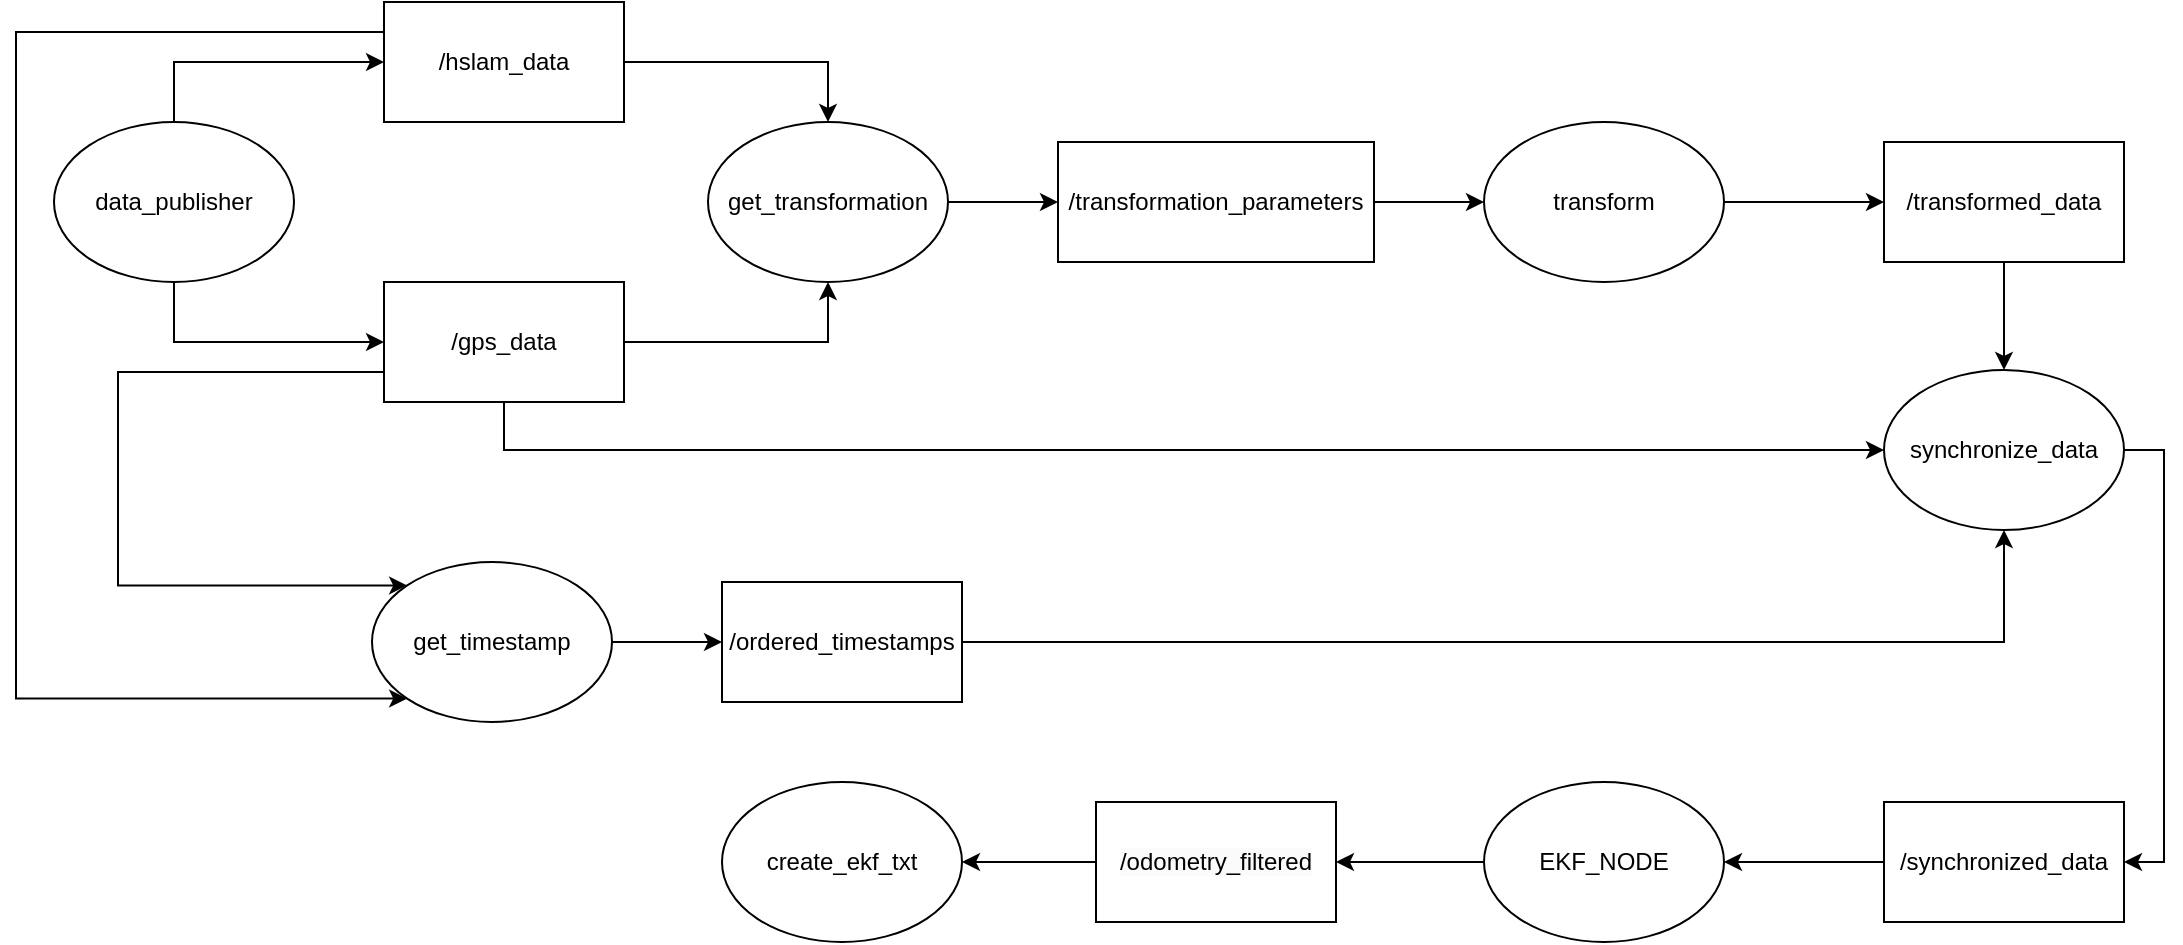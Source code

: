 <mxfile version="24.5.4" type="device">
  <diagram name="Page-1" id="KhE-K2PRzI3YNJ65aeja">
    <mxGraphModel dx="1135" dy="633" grid="0" gridSize="10" guides="1" tooltips="1" connect="1" arrows="1" fold="1" page="1" pageScale="1" pageWidth="1920" pageHeight="1200" math="0" shadow="0">
      <root>
        <mxCell id="0" />
        <mxCell id="1" parent="0" />
        <mxCell id="VWrq2o7tR5_wsKOVZ6nu-3" style="edgeStyle=orthogonalEdgeStyle;rounded=0;orthogonalLoop=1;jettySize=auto;html=1;exitX=0.5;exitY=0;exitDx=0;exitDy=0;entryX=0;entryY=0.5;entryDx=0;entryDy=0;" edge="1" parent="1" source="VWrq2o7tR5_wsKOVZ6nu-1" target="VWrq2o7tR5_wsKOVZ6nu-2">
          <mxGeometry relative="1" as="geometry" />
        </mxCell>
        <mxCell id="VWrq2o7tR5_wsKOVZ6nu-1" value="data_publisher" style="ellipse;whiteSpace=wrap;html=1;" vertex="1" parent="1">
          <mxGeometry x="72" y="538" width="120" height="80" as="geometry" />
        </mxCell>
        <mxCell id="VWrq2o7tR5_wsKOVZ6nu-8" style="edgeStyle=orthogonalEdgeStyle;rounded=0;orthogonalLoop=1;jettySize=auto;html=1;exitX=0;exitY=0.25;exitDx=0;exitDy=0;entryX=0;entryY=1;entryDx=0;entryDy=0;" edge="1" parent="1" source="VWrq2o7tR5_wsKOVZ6nu-2" target="VWrq2o7tR5_wsKOVZ6nu-6">
          <mxGeometry relative="1" as="geometry">
            <Array as="points">
              <mxPoint x="53" y="493" />
              <mxPoint x="53" y="826" />
            </Array>
          </mxGeometry>
        </mxCell>
        <mxCell id="VWrq2o7tR5_wsKOVZ6nu-15" style="edgeStyle=orthogonalEdgeStyle;rounded=0;orthogonalLoop=1;jettySize=auto;html=1;exitX=1;exitY=0.5;exitDx=0;exitDy=0;entryX=0.5;entryY=0;entryDx=0;entryDy=0;" edge="1" parent="1" source="VWrq2o7tR5_wsKOVZ6nu-2" target="VWrq2o7tR5_wsKOVZ6nu-13">
          <mxGeometry relative="1" as="geometry" />
        </mxCell>
        <mxCell id="VWrq2o7tR5_wsKOVZ6nu-2" value="/hslam_data" style="rounded=0;whiteSpace=wrap;html=1;" vertex="1" parent="1">
          <mxGeometry x="237" y="478" width="120" height="60" as="geometry" />
        </mxCell>
        <mxCell id="VWrq2o7tR5_wsKOVZ6nu-9" style="edgeStyle=orthogonalEdgeStyle;rounded=0;orthogonalLoop=1;jettySize=auto;html=1;exitX=0;exitY=0.75;exitDx=0;exitDy=0;entryX=0;entryY=0;entryDx=0;entryDy=0;" edge="1" parent="1" source="VWrq2o7tR5_wsKOVZ6nu-4" target="VWrq2o7tR5_wsKOVZ6nu-6">
          <mxGeometry relative="1" as="geometry">
            <Array as="points">
              <mxPoint x="104" y="663" />
              <mxPoint x="104" y="770" />
            </Array>
          </mxGeometry>
        </mxCell>
        <mxCell id="VWrq2o7tR5_wsKOVZ6nu-16" style="edgeStyle=orthogonalEdgeStyle;rounded=0;orthogonalLoop=1;jettySize=auto;html=1;exitX=1;exitY=0.5;exitDx=0;exitDy=0;entryX=0.5;entryY=1;entryDx=0;entryDy=0;" edge="1" parent="1" source="VWrq2o7tR5_wsKOVZ6nu-4" target="VWrq2o7tR5_wsKOVZ6nu-13">
          <mxGeometry relative="1" as="geometry" />
        </mxCell>
        <mxCell id="VWrq2o7tR5_wsKOVZ6nu-25" style="edgeStyle=orthogonalEdgeStyle;rounded=0;orthogonalLoop=1;jettySize=auto;html=1;exitX=0.5;exitY=1;exitDx=0;exitDy=0;entryX=0;entryY=0.5;entryDx=0;entryDy=0;" edge="1" parent="1" source="VWrq2o7tR5_wsKOVZ6nu-4" target="VWrq2o7tR5_wsKOVZ6nu-23">
          <mxGeometry relative="1" as="geometry" />
        </mxCell>
        <mxCell id="VWrq2o7tR5_wsKOVZ6nu-4" value="/gps_data" style="rounded=0;whiteSpace=wrap;html=1;" vertex="1" parent="1">
          <mxGeometry x="237" y="618" width="120" height="60" as="geometry" />
        </mxCell>
        <mxCell id="VWrq2o7tR5_wsKOVZ6nu-5" style="edgeStyle=orthogonalEdgeStyle;rounded=0;orthogonalLoop=1;jettySize=auto;html=1;exitX=0.5;exitY=1;exitDx=0;exitDy=0;entryX=0;entryY=0.5;entryDx=0;entryDy=0;" edge="1" parent="1" source="VWrq2o7tR5_wsKOVZ6nu-1" target="VWrq2o7tR5_wsKOVZ6nu-4">
          <mxGeometry relative="1" as="geometry">
            <mxPoint x="100" y="720" as="targetPoint" />
          </mxGeometry>
        </mxCell>
        <mxCell id="VWrq2o7tR5_wsKOVZ6nu-11" style="edgeStyle=orthogonalEdgeStyle;rounded=0;orthogonalLoop=1;jettySize=auto;html=1;exitX=1;exitY=0.5;exitDx=0;exitDy=0;entryX=0;entryY=0.5;entryDx=0;entryDy=0;" edge="1" parent="1" source="VWrq2o7tR5_wsKOVZ6nu-6" target="VWrq2o7tR5_wsKOVZ6nu-10">
          <mxGeometry relative="1" as="geometry" />
        </mxCell>
        <mxCell id="VWrq2o7tR5_wsKOVZ6nu-6" value="get_timestamp" style="ellipse;whiteSpace=wrap;html=1;" vertex="1" parent="1">
          <mxGeometry x="231" y="758" width="120" height="80" as="geometry" />
        </mxCell>
        <mxCell id="VWrq2o7tR5_wsKOVZ6nu-26" style="edgeStyle=orthogonalEdgeStyle;rounded=0;orthogonalLoop=1;jettySize=auto;html=1;exitX=1;exitY=0.5;exitDx=0;exitDy=0;entryX=0.5;entryY=1;entryDx=0;entryDy=0;" edge="1" parent="1" source="VWrq2o7tR5_wsKOVZ6nu-10" target="VWrq2o7tR5_wsKOVZ6nu-23">
          <mxGeometry relative="1" as="geometry" />
        </mxCell>
        <mxCell id="VWrq2o7tR5_wsKOVZ6nu-10" value="/ordered_timestamps" style="whiteSpace=wrap;html=1;" vertex="1" parent="1">
          <mxGeometry x="406.001" y="768.002" width="120" height="60" as="geometry" />
        </mxCell>
        <mxCell id="VWrq2o7tR5_wsKOVZ6nu-12" style="edgeStyle=orthogonalEdgeStyle;rounded=0;orthogonalLoop=1;jettySize=auto;html=1;exitX=1;exitY=0.5;exitDx=0;exitDy=0;entryX=0;entryY=0.5;entryDx=0;entryDy=0;" edge="1" parent="1" source="VWrq2o7tR5_wsKOVZ6nu-13" target="VWrq2o7tR5_wsKOVZ6nu-14">
          <mxGeometry relative="1" as="geometry" />
        </mxCell>
        <mxCell id="VWrq2o7tR5_wsKOVZ6nu-13" value="get_transformation" style="ellipse;whiteSpace=wrap;html=1;" vertex="1" parent="1">
          <mxGeometry x="399" y="538" width="120" height="80" as="geometry" />
        </mxCell>
        <mxCell id="VWrq2o7tR5_wsKOVZ6nu-18" style="edgeStyle=orthogonalEdgeStyle;rounded=0;orthogonalLoop=1;jettySize=auto;html=1;exitX=1;exitY=0.5;exitDx=0;exitDy=0;entryX=0;entryY=0.5;entryDx=0;entryDy=0;" edge="1" parent="1" source="VWrq2o7tR5_wsKOVZ6nu-14" target="VWrq2o7tR5_wsKOVZ6nu-17">
          <mxGeometry relative="1" as="geometry" />
        </mxCell>
        <mxCell id="VWrq2o7tR5_wsKOVZ6nu-14" value="/transformation_parameters" style="whiteSpace=wrap;html=1;" vertex="1" parent="1">
          <mxGeometry x="574" y="548" width="158" height="60" as="geometry" />
        </mxCell>
        <mxCell id="VWrq2o7tR5_wsKOVZ6nu-20" value="" style="edgeStyle=orthogonalEdgeStyle;rounded=0;orthogonalLoop=1;jettySize=auto;html=1;" edge="1" parent="1" source="VWrq2o7tR5_wsKOVZ6nu-17" target="VWrq2o7tR5_wsKOVZ6nu-19">
          <mxGeometry relative="1" as="geometry" />
        </mxCell>
        <mxCell id="VWrq2o7tR5_wsKOVZ6nu-17" value="&lt;span style=&quot;background-color: initial;&quot;&gt;transform&lt;/span&gt;" style="ellipse;whiteSpace=wrap;html=1;" vertex="1" parent="1">
          <mxGeometry x="787" y="538" width="120" height="80" as="geometry" />
        </mxCell>
        <mxCell id="VWrq2o7tR5_wsKOVZ6nu-24" style="edgeStyle=orthogonalEdgeStyle;rounded=0;orthogonalLoop=1;jettySize=auto;html=1;exitX=0.5;exitY=1;exitDx=0;exitDy=0;entryX=0.5;entryY=0;entryDx=0;entryDy=0;" edge="1" parent="1" source="VWrq2o7tR5_wsKOVZ6nu-19" target="VWrq2o7tR5_wsKOVZ6nu-23">
          <mxGeometry relative="1" as="geometry" />
        </mxCell>
        <mxCell id="VWrq2o7tR5_wsKOVZ6nu-19" value="/transformed_data" style="whiteSpace=wrap;html=1;" vertex="1" parent="1">
          <mxGeometry x="987" y="548" width="120" height="60" as="geometry" />
        </mxCell>
        <mxCell id="VWrq2o7tR5_wsKOVZ6nu-28" style="edgeStyle=orthogonalEdgeStyle;rounded=0;orthogonalLoop=1;jettySize=auto;html=1;exitX=1;exitY=0.5;exitDx=0;exitDy=0;entryX=1;entryY=0.5;entryDx=0;entryDy=0;" edge="1" parent="1" source="VWrq2o7tR5_wsKOVZ6nu-23" target="VWrq2o7tR5_wsKOVZ6nu-27">
          <mxGeometry relative="1" as="geometry" />
        </mxCell>
        <mxCell id="VWrq2o7tR5_wsKOVZ6nu-23" value="&lt;span style=&quot;background-color: initial;&quot;&gt;synchronize_data&lt;/span&gt;" style="ellipse;whiteSpace=wrap;html=1;" vertex="1" parent="1">
          <mxGeometry x="987" y="662" width="120" height="80" as="geometry" />
        </mxCell>
        <mxCell id="VWrq2o7tR5_wsKOVZ6nu-30" style="edgeStyle=orthogonalEdgeStyle;rounded=0;orthogonalLoop=1;jettySize=auto;html=1;exitX=0;exitY=0.5;exitDx=0;exitDy=0;entryX=1;entryY=0.5;entryDx=0;entryDy=0;" edge="1" parent="1" source="VWrq2o7tR5_wsKOVZ6nu-27" target="VWrq2o7tR5_wsKOVZ6nu-29">
          <mxGeometry relative="1" as="geometry" />
        </mxCell>
        <mxCell id="VWrq2o7tR5_wsKOVZ6nu-27" value="/synchronized_data" style="rounded=0;whiteSpace=wrap;html=1;" vertex="1" parent="1">
          <mxGeometry x="987" y="878" width="120" height="60" as="geometry" />
        </mxCell>
        <mxCell id="VWrq2o7tR5_wsKOVZ6nu-34" value="" style="edgeStyle=orthogonalEdgeStyle;rounded=0;orthogonalLoop=1;jettySize=auto;html=1;" edge="1" parent="1" source="VWrq2o7tR5_wsKOVZ6nu-29" target="VWrq2o7tR5_wsKOVZ6nu-33">
          <mxGeometry relative="1" as="geometry" />
        </mxCell>
        <mxCell id="VWrq2o7tR5_wsKOVZ6nu-29" value="EKF_NODE" style="ellipse;whiteSpace=wrap;html=1;" vertex="1" parent="1">
          <mxGeometry x="787" y="868" width="120" height="80" as="geometry" />
        </mxCell>
        <mxCell id="VWrq2o7tR5_wsKOVZ6nu-36" style="edgeStyle=orthogonalEdgeStyle;rounded=0;orthogonalLoop=1;jettySize=auto;html=1;exitX=0;exitY=0.5;exitDx=0;exitDy=0;entryX=1;entryY=0.5;entryDx=0;entryDy=0;" edge="1" parent="1" source="VWrq2o7tR5_wsKOVZ6nu-33" target="VWrq2o7tR5_wsKOVZ6nu-35">
          <mxGeometry relative="1" as="geometry" />
        </mxCell>
        <mxCell id="VWrq2o7tR5_wsKOVZ6nu-33" value="&lt;span style=&quot;color: rgb(0, 0, 0); font-family: Helvetica; font-size: 12px; font-style: normal; font-variant-ligatures: normal; font-variant-caps: normal; font-weight: 400; letter-spacing: normal; orphans: 2; text-align: center; text-indent: 0px; text-transform: none; widows: 2; word-spacing: 0px; -webkit-text-stroke-width: 0px; white-space: normal; background-color: rgb(251, 251, 251); text-decoration-thickness: initial; text-decoration-style: initial; text-decoration-color: initial; display: inline !important; float: none;&quot;&gt;/odometry_filtered&lt;/span&gt;" style="whiteSpace=wrap;html=1;" vertex="1" parent="1">
          <mxGeometry x="593" y="878" width="120" height="60" as="geometry" />
        </mxCell>
        <mxCell id="VWrq2o7tR5_wsKOVZ6nu-35" value="create_ekf_txt" style="ellipse;whiteSpace=wrap;html=1;" vertex="1" parent="1">
          <mxGeometry x="406" y="868" width="120" height="80" as="geometry" />
        </mxCell>
      </root>
    </mxGraphModel>
  </diagram>
</mxfile>
